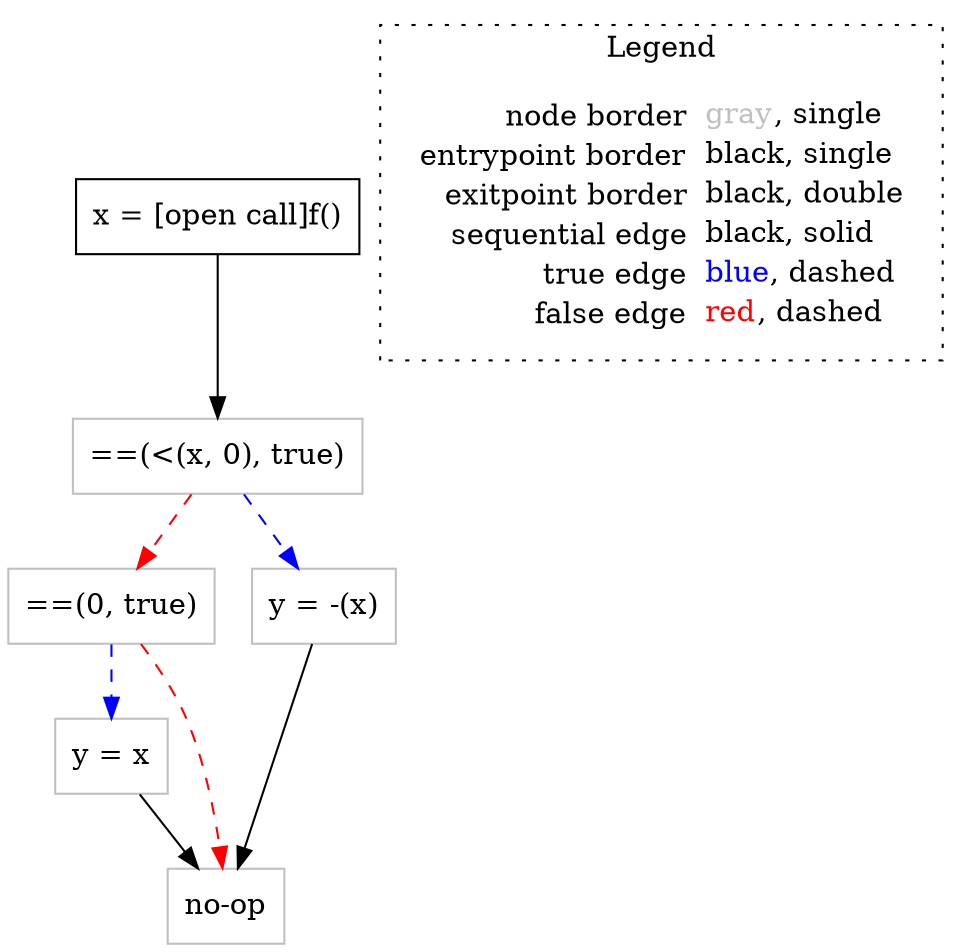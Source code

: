 digraph {
	"node0" [shape="rect",color="black",label=<x = [open call]f()>];
	"node1" [shape="rect",color="gray",label=<y = x>];
	"node2" [shape="rect",color="gray",label=<==(0, true)>];
	"node3" [shape="rect",color="gray",label=<y = -(x)>];
	"node4" [shape="rect",color="gray",label=<no-op>];
	"node5" [shape="rect",color="gray",label=<==(&lt;(x, 0), true)>];
	"node1" -> "node4" [color="black"];
	"node2" -> "node1" [color="blue",style="dashed"];
	"node2" -> "node4" [color="red",style="dashed"];
	"node3" -> "node4" [color="black"];
	"node0" -> "node5" [color="black"];
	"node5" -> "node2" [color="red",style="dashed"];
	"node5" -> "node3" [color="blue",style="dashed"];
subgraph cluster_legend {
	label="Legend";
	style=dotted;
	node [shape=plaintext];
	"legend" [label=<<table border="0" cellpadding="2" cellspacing="0" cellborder="0"><tr><td align="right">node border&nbsp;</td><td align="left"><font color="gray">gray</font>, single</td></tr><tr><td align="right">entrypoint border&nbsp;</td><td align="left"><font color="black">black</font>, single</td></tr><tr><td align="right">exitpoint border&nbsp;</td><td align="left"><font color="black">black</font>, double</td></tr><tr><td align="right">sequential edge&nbsp;</td><td align="left"><font color="black">black</font>, solid</td></tr><tr><td align="right">true edge&nbsp;</td><td align="left"><font color="blue">blue</font>, dashed</td></tr><tr><td align="right">false edge&nbsp;</td><td align="left"><font color="red">red</font>, dashed</td></tr></table>>];
}

}
